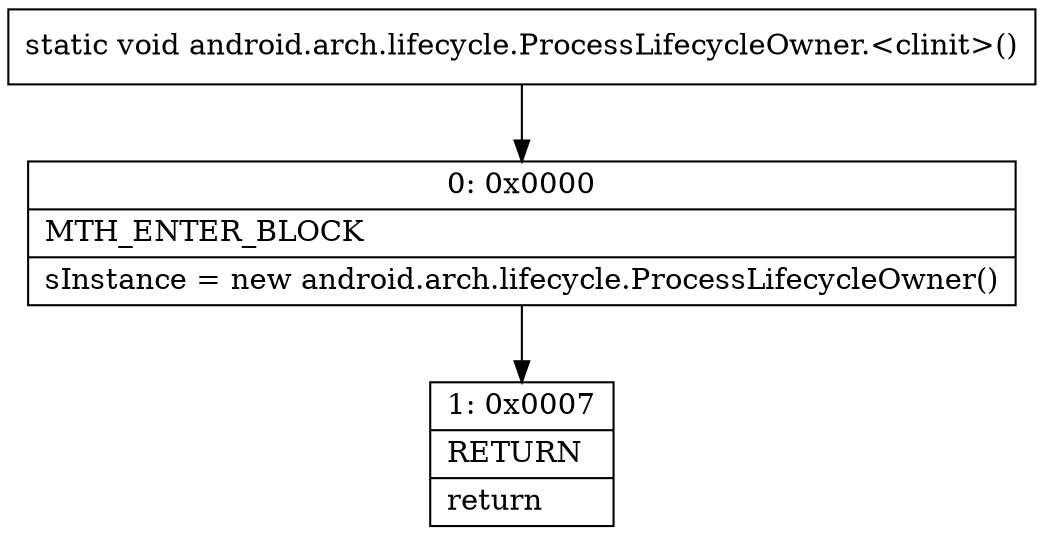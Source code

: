 digraph "CFG forandroid.arch.lifecycle.ProcessLifecycleOwner.\<clinit\>()V" {
Node_0 [shape=record,label="{0\:\ 0x0000|MTH_ENTER_BLOCK\l|sInstance = new android.arch.lifecycle.ProcessLifecycleOwner()\l}"];
Node_1 [shape=record,label="{1\:\ 0x0007|RETURN\l|return\l}"];
MethodNode[shape=record,label="{static void android.arch.lifecycle.ProcessLifecycleOwner.\<clinit\>() }"];
MethodNode -> Node_0;
Node_0 -> Node_1;
}

